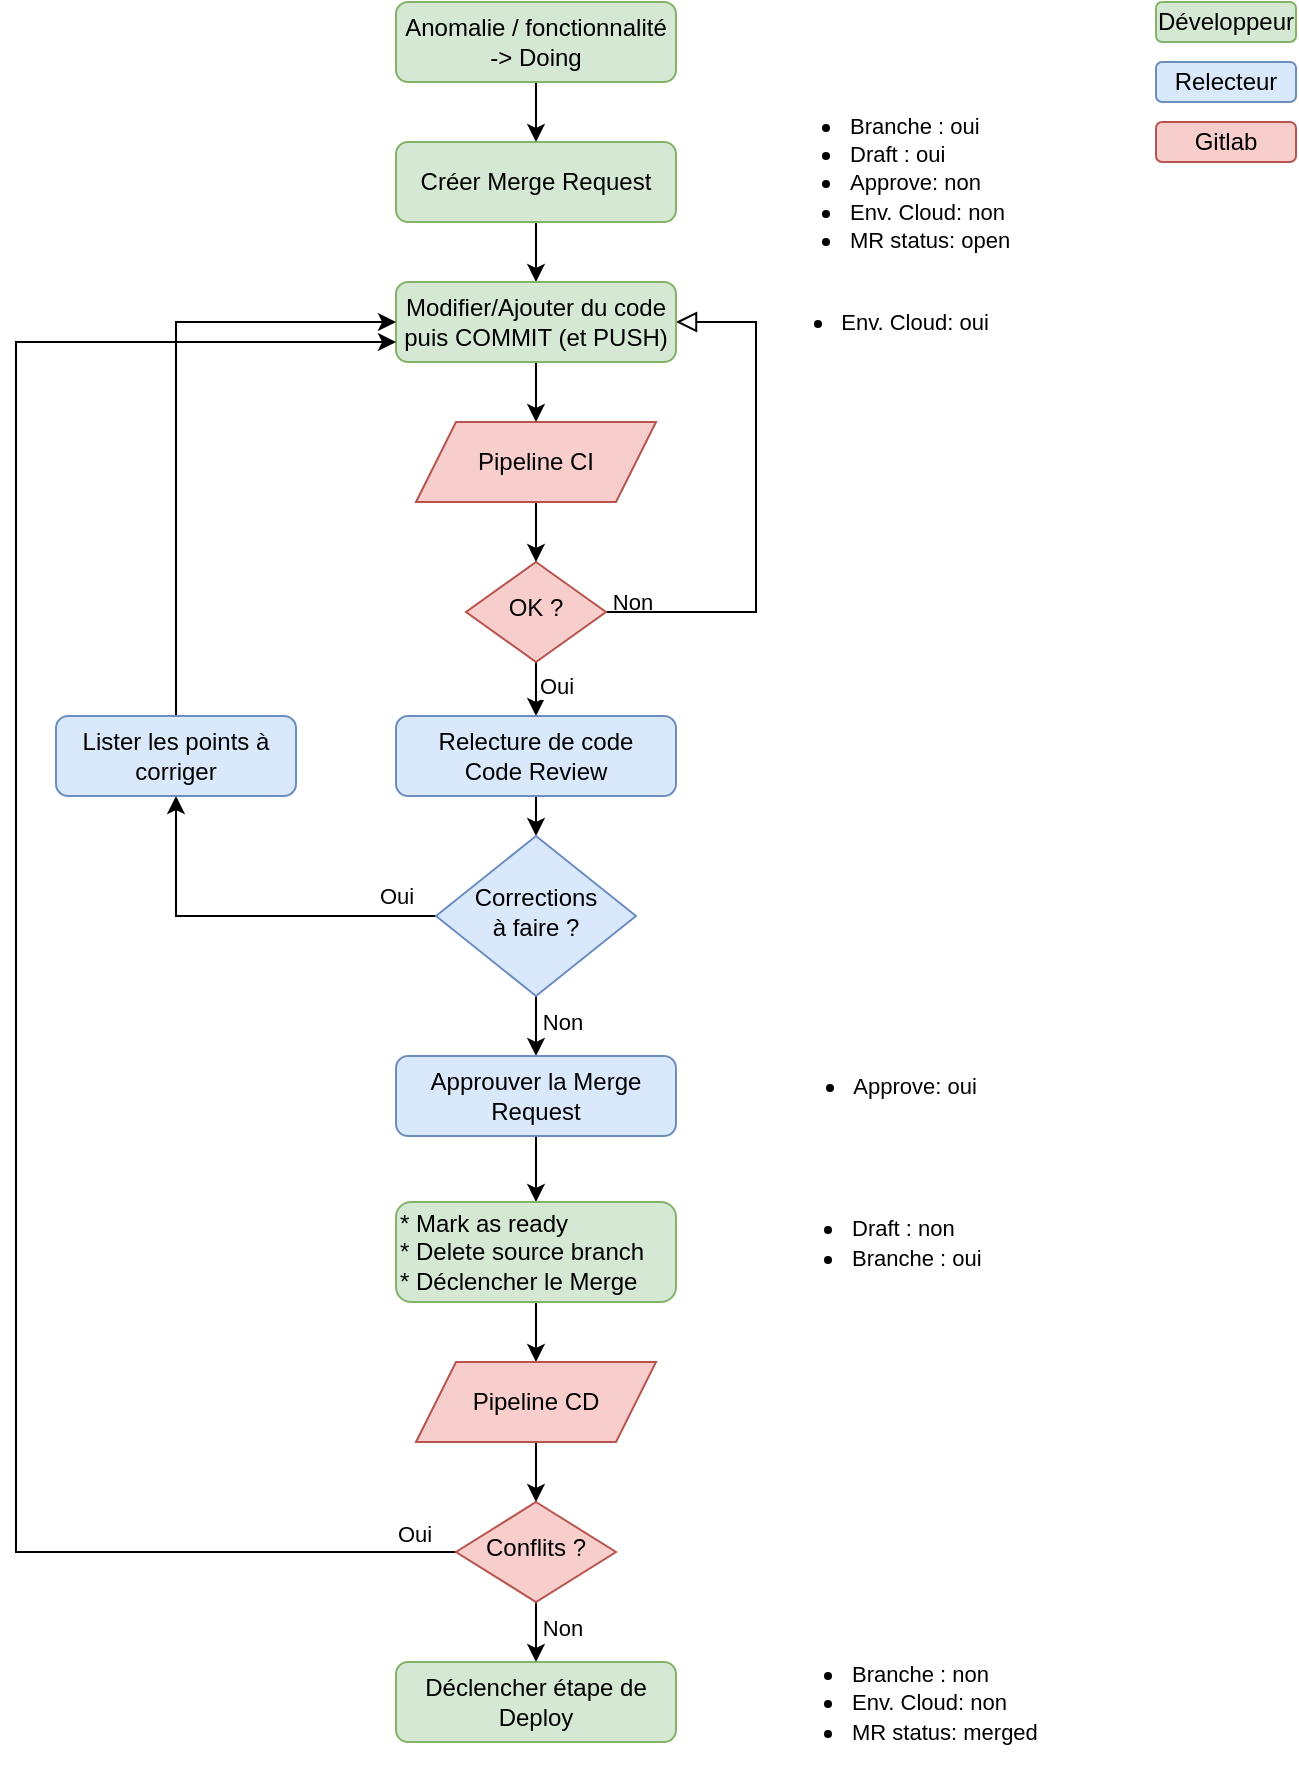 <mxfile version="14.4.2" type="github"><diagram id="C5RBs43oDa-KdzZeNtuy" name="Page-1"><mxGraphModel dx="1298" dy="678" grid="1" gridSize="10" guides="1" tooltips="1" connect="1" arrows="1" fold="1" page="1" pageScale="1" pageWidth="827" pageHeight="1169" math="0" shadow="0"><root><mxCell id="WIyWlLk6GJQsqaUBKTNV-0"/><mxCell id="WIyWlLk6GJQsqaUBKTNV-1" parent="WIyWlLk6GJQsqaUBKTNV-0"/><mxCell id="gV5i5D98TMuErXiniIGf-10" style="edgeStyle=orthogonalEdgeStyle;rounded=0;orthogonalLoop=1;jettySize=auto;html=1;exitX=0.5;exitY=1;exitDx=0;exitDy=0;entryX=0.5;entryY=0;entryDx=0;entryDy=0;" parent="WIyWlLk6GJQsqaUBKTNV-1" source="WIyWlLk6GJQsqaUBKTNV-3" target="gV5i5D98TMuErXiniIGf-0" edge="1"><mxGeometry relative="1" as="geometry"/></mxCell><mxCell id="WIyWlLk6GJQsqaUBKTNV-3" value="Anomalie / fonctionnalité -&amp;gt; Doing" style="rounded=1;whiteSpace=wrap;html=1;fontSize=12;glass=0;strokeWidth=1;shadow=0;fillColor=#d5e8d4;strokeColor=#82b366;" parent="WIyWlLk6GJQsqaUBKTNV-1" vertex="1"><mxGeometry x="260" y="38" width="140" height="40" as="geometry"/></mxCell><mxCell id="WIyWlLk6GJQsqaUBKTNV-5" value="Non" style="edgeStyle=orthogonalEdgeStyle;rounded=0;html=1;jettySize=auto;orthogonalLoop=1;fontSize=11;endArrow=block;endFill=0;endSize=8;strokeWidth=1;shadow=0;labelBackgroundColor=none;entryX=1;entryY=0.5;entryDx=0;entryDy=0;" parent="WIyWlLk6GJQsqaUBKTNV-1" source="WIyWlLk6GJQsqaUBKTNV-6" target="gV5i5D98TMuErXiniIGf-2" edge="1"><mxGeometry x="-0.9" y="5" relative="1" as="geometry"><mxPoint as="offset"/><mxPoint x="580" y="378" as="targetPoint"/><Array as="points"><mxPoint x="440" y="343"/><mxPoint x="440" y="198"/></Array></mxGeometry></mxCell><mxCell id="bUx-FNUD-It8VX0YIIEb-1" style="edgeStyle=orthogonalEdgeStyle;rounded=0;orthogonalLoop=1;jettySize=auto;html=1;exitX=0.5;exitY=1;exitDx=0;exitDy=0;entryX=0.5;entryY=0;entryDx=0;entryDy=0;" parent="WIyWlLk6GJQsqaUBKTNV-1" source="WIyWlLk6GJQsqaUBKTNV-6" target="bUx-FNUD-It8VX0YIIEb-0" edge="1"><mxGeometry relative="1" as="geometry"><mxPoint x="330" y="375" as="sourcePoint"/></mxGeometry></mxCell><mxCell id="bUx-FNUD-It8VX0YIIEb-15" value="Oui" style="edgeLabel;html=1;align=center;verticalAlign=middle;resizable=0;points=[];" parent="bUx-FNUD-It8VX0YIIEb-1" vertex="1" connectable="0"><mxGeometry x="-0.5" y="2" relative="1" as="geometry"><mxPoint x="8" y="5" as="offset"/></mxGeometry></mxCell><mxCell id="WIyWlLk6GJQsqaUBKTNV-6" value="OK ?" style="rhombus;whiteSpace=wrap;html=1;shadow=0;fontFamily=Helvetica;fontSize=12;align=center;strokeWidth=1;spacing=6;spacingTop=-4;fillColor=#f8cecc;strokeColor=#b85450;" parent="WIyWlLk6GJQsqaUBKTNV-1" vertex="1"><mxGeometry x="295" y="318" width="70" height="50" as="geometry"/></mxCell><mxCell id="gV5i5D98TMuErXiniIGf-9" style="edgeStyle=orthogonalEdgeStyle;rounded=0;orthogonalLoop=1;jettySize=auto;html=1;exitX=0.5;exitY=1;exitDx=0;exitDy=0;entryX=0.5;entryY=0;entryDx=0;entryDy=0;" parent="WIyWlLk6GJQsqaUBKTNV-1" source="gV5i5D98TMuErXiniIGf-0" target="gV5i5D98TMuErXiniIGf-2" edge="1"><mxGeometry relative="1" as="geometry"/></mxCell><mxCell id="gV5i5D98TMuErXiniIGf-0" value="Créer Merge Request" style="rounded=1;whiteSpace=wrap;html=1;fontSize=12;glass=0;strokeWidth=1;shadow=0;fillColor=#d5e8d4;strokeColor=#82b366;" parent="WIyWlLk6GJQsqaUBKTNV-1" vertex="1"><mxGeometry x="260" y="108" width="140" height="40" as="geometry"/></mxCell><mxCell id="bUx-FNUD-It8VX0YIIEb-3" style="edgeStyle=orthogonalEdgeStyle;rounded=0;orthogonalLoop=1;jettySize=auto;html=1;exitX=0.5;exitY=1;exitDx=0;exitDy=0;entryX=0.5;entryY=0;entryDx=0;entryDy=0;" parent="WIyWlLk6GJQsqaUBKTNV-1" source="gV5i5D98TMuErXiniIGf-2" target="bUx-FNUD-It8VX0YIIEb-2" edge="1"><mxGeometry relative="1" as="geometry"/></mxCell><mxCell id="gV5i5D98TMuErXiniIGf-2" value="Modifier/Ajouter du code puis COMMIT (et PUSH)" style="rounded=1;whiteSpace=wrap;html=1;fontSize=12;glass=0;strokeWidth=1;shadow=0;fillColor=#d5e8d4;strokeColor=#82b366;" parent="WIyWlLk6GJQsqaUBKTNV-1" vertex="1"><mxGeometry x="260" y="178" width="140" height="40" as="geometry"/></mxCell><mxCell id="bUx-FNUD-It8VX0YIIEb-6" style="edgeStyle=orthogonalEdgeStyle;rounded=0;orthogonalLoop=1;jettySize=auto;html=1;exitX=0.5;exitY=1;exitDx=0;exitDy=0;entryX=0.5;entryY=0;entryDx=0;entryDy=0;" parent="WIyWlLk6GJQsqaUBKTNV-1" source="bUx-FNUD-It8VX0YIIEb-0" target="bUx-FNUD-It8VX0YIIEb-5" edge="1"><mxGeometry relative="1" as="geometry"/></mxCell><mxCell id="bUx-FNUD-It8VX0YIIEb-0" value="&lt;div&gt;Relecture de code&lt;/div&gt;&lt;div&gt;Code Review&lt;br&gt;&lt;/div&gt;" style="rounded=1;whiteSpace=wrap;html=1;fontSize=12;glass=0;strokeWidth=1;shadow=0;fillColor=#dae8fc;strokeColor=#6c8ebf;" parent="WIyWlLk6GJQsqaUBKTNV-1" vertex="1"><mxGeometry x="260" y="395" width="140" height="40" as="geometry"/></mxCell><mxCell id="bUx-FNUD-It8VX0YIIEb-4" style="edgeStyle=orthogonalEdgeStyle;rounded=0;orthogonalLoop=1;jettySize=auto;html=1;exitX=0.5;exitY=1;exitDx=0;exitDy=0;entryX=0.5;entryY=0;entryDx=0;entryDy=0;" parent="WIyWlLk6GJQsqaUBKTNV-1" source="bUx-FNUD-It8VX0YIIEb-2" target="WIyWlLk6GJQsqaUBKTNV-6" edge="1"><mxGeometry relative="1" as="geometry"/></mxCell><mxCell id="bUx-FNUD-It8VX0YIIEb-2" value="Pipeline CI" style="shape=parallelogram;perimeter=parallelogramPerimeter;whiteSpace=wrap;html=1;fixedSize=1;fillColor=#f8cecc;strokeColor=#b85450;" parent="WIyWlLk6GJQsqaUBKTNV-1" vertex="1"><mxGeometry x="270" y="248" width="120" height="40" as="geometry"/></mxCell><mxCell id="bUx-FNUD-It8VX0YIIEb-9" style="edgeStyle=orthogonalEdgeStyle;rounded=0;orthogonalLoop=1;jettySize=auto;html=1;exitX=0;exitY=0.5;exitDx=0;exitDy=0;entryX=0.5;entryY=1;entryDx=0;entryDy=0;" parent="WIyWlLk6GJQsqaUBKTNV-1" source="bUx-FNUD-It8VX0YIIEb-5" target="bUx-FNUD-It8VX0YIIEb-8" edge="1"><mxGeometry relative="1" as="geometry"/></mxCell><mxCell id="bUx-FNUD-It8VX0YIIEb-11" value="&lt;div&gt;Oui&lt;/div&gt;" style="edgeLabel;html=1;align=center;verticalAlign=middle;resizable=0;points=[];" parent="bUx-FNUD-It8VX0YIIEb-9" vertex="1" connectable="0"><mxGeometry x="-0.6" y="1" relative="1" as="geometry"><mxPoint x="18" y="-11" as="offset"/></mxGeometry></mxCell><mxCell id="bUx-FNUD-It8VX0YIIEb-13" style="edgeStyle=orthogonalEdgeStyle;rounded=0;orthogonalLoop=1;jettySize=auto;html=1;exitX=0.5;exitY=1;exitDx=0;exitDy=0;entryX=0.5;entryY=0;entryDx=0;entryDy=0;" parent="WIyWlLk6GJQsqaUBKTNV-1" source="bUx-FNUD-It8VX0YIIEb-5" target="bUx-FNUD-It8VX0YIIEb-12" edge="1"><mxGeometry relative="1" as="geometry"/></mxCell><mxCell id="bUx-FNUD-It8VX0YIIEb-16" value="Non" style="edgeLabel;html=1;align=center;verticalAlign=middle;resizable=0;points=[];" parent="bUx-FNUD-It8VX0YIIEb-13" vertex="1" connectable="0"><mxGeometry x="-0.133" y="2" relative="1" as="geometry"><mxPoint x="11" as="offset"/></mxGeometry></mxCell><mxCell id="bUx-FNUD-It8VX0YIIEb-5" value="&lt;div&gt;Corrections &lt;br&gt;&lt;/div&gt;&lt;div&gt;à faire ?&lt;/div&gt;" style="rhombus;whiteSpace=wrap;html=1;shadow=0;fontFamily=Helvetica;fontSize=12;align=center;strokeWidth=1;spacing=6;spacingTop=-4;fillColor=#dae8fc;strokeColor=#6c8ebf;" parent="WIyWlLk6GJQsqaUBKTNV-1" vertex="1"><mxGeometry x="280" y="455" width="100" height="80" as="geometry"/></mxCell><mxCell id="bUx-FNUD-It8VX0YIIEb-7" style="edgeStyle=orthogonalEdgeStyle;rounded=0;orthogonalLoop=1;jettySize=auto;html=1;exitX=0.5;exitY=1;exitDx=0;exitDy=0;" parent="WIyWlLk6GJQsqaUBKTNV-1" source="bUx-FNUD-It8VX0YIIEb-5" target="bUx-FNUD-It8VX0YIIEb-5" edge="1"><mxGeometry relative="1" as="geometry"/></mxCell><mxCell id="bUx-FNUD-It8VX0YIIEb-10" style="edgeStyle=orthogonalEdgeStyle;rounded=0;orthogonalLoop=1;jettySize=auto;html=1;exitX=0.5;exitY=0;exitDx=0;exitDy=0;entryX=0;entryY=0.5;entryDx=0;entryDy=0;" parent="WIyWlLk6GJQsqaUBKTNV-1" source="bUx-FNUD-It8VX0YIIEb-8" target="gV5i5D98TMuErXiniIGf-2" edge="1"><mxGeometry relative="1" as="geometry"/></mxCell><mxCell id="bUx-FNUD-It8VX0YIIEb-8" value="Lister les points à corriger" style="rounded=1;whiteSpace=wrap;html=1;fontSize=12;glass=0;strokeWidth=1;shadow=0;fillColor=#dae8fc;strokeColor=#6c8ebf;" parent="WIyWlLk6GJQsqaUBKTNV-1" vertex="1"><mxGeometry x="90" y="395" width="120" height="40" as="geometry"/></mxCell><mxCell id="bUx-FNUD-It8VX0YIIEb-18" style="edgeStyle=orthogonalEdgeStyle;rounded=0;orthogonalLoop=1;jettySize=auto;html=1;exitX=0.5;exitY=1;exitDx=0;exitDy=0;entryX=0.5;entryY=0;entryDx=0;entryDy=0;" parent="WIyWlLk6GJQsqaUBKTNV-1" source="bUx-FNUD-It8VX0YIIEb-12" target="bUx-FNUD-It8VX0YIIEb-17" edge="1"><mxGeometry relative="1" as="geometry"/></mxCell><mxCell id="bUx-FNUD-It8VX0YIIEb-12" value="Approuver la Merge Request" style="rounded=1;whiteSpace=wrap;html=1;fontSize=12;glass=0;strokeWidth=1;shadow=0;fillColor=#dae8fc;strokeColor=#6c8ebf;" parent="WIyWlLk6GJQsqaUBKTNV-1" vertex="1"><mxGeometry x="260" y="565" width="140" height="40" as="geometry"/></mxCell><mxCell id="bUx-FNUD-It8VX0YIIEb-26" style="edgeStyle=orthogonalEdgeStyle;rounded=0;orthogonalLoop=1;jettySize=auto;html=1;exitX=0.5;exitY=1;exitDx=0;exitDy=0;entryX=0.5;entryY=0;entryDx=0;entryDy=0;" parent="WIyWlLk6GJQsqaUBKTNV-1" source="bUx-FNUD-It8VX0YIIEb-17" target="bUx-FNUD-It8VX0YIIEb-23" edge="1"><mxGeometry relative="1" as="geometry"/></mxCell><mxCell id="bUx-FNUD-It8VX0YIIEb-17" value="&lt;div align=&quot;left&quot;&gt;* Mark as ready&lt;/div&gt;&lt;div align=&quot;left&quot;&gt;* Delete source branch&lt;/div&gt;&lt;div align=&quot;left&quot;&gt;* Déclencher le Merge&lt;br&gt;&lt;/div&gt;" style="rounded=1;whiteSpace=wrap;html=1;fontSize=12;glass=0;strokeWidth=1;shadow=0;fillColor=#d5e8d4;strokeColor=#82b366;align=left;" parent="WIyWlLk6GJQsqaUBKTNV-1" vertex="1"><mxGeometry x="260" y="638" width="140" height="50" as="geometry"/></mxCell><mxCell id="bUx-FNUD-It8VX0YIIEb-21" style="edgeStyle=orthogonalEdgeStyle;rounded=0;orthogonalLoop=1;jettySize=auto;html=1;exitX=0;exitY=0.5;exitDx=0;exitDy=0;entryX=0;entryY=0.75;entryDx=0;entryDy=0;" parent="WIyWlLk6GJQsqaUBKTNV-1" source="bUx-FNUD-It8VX0YIIEb-19" target="gV5i5D98TMuErXiniIGf-2" edge="1"><mxGeometry relative="1" as="geometry"><Array as="points"><mxPoint x="70" y="813"/><mxPoint x="70" y="208"/></Array></mxGeometry></mxCell><mxCell id="bUx-FNUD-It8VX0YIIEb-22" value="Oui" style="edgeLabel;html=1;align=center;verticalAlign=middle;resizable=0;points=[];" parent="bUx-FNUD-It8VX0YIIEb-21" vertex="1" connectable="0"><mxGeometry x="-0.905" y="1" relative="1" as="geometry"><mxPoint x="26.76" y="-10" as="offset"/></mxGeometry></mxCell><mxCell id="bUx-FNUD-It8VX0YIIEb-29" style="edgeStyle=orthogonalEdgeStyle;rounded=0;orthogonalLoop=1;jettySize=auto;html=1;exitX=0.5;exitY=1;exitDx=0;exitDy=0;entryX=0.5;entryY=0;entryDx=0;entryDy=0;" parent="WIyWlLk6GJQsqaUBKTNV-1" source="bUx-FNUD-It8VX0YIIEb-19" target="bUx-FNUD-It8VX0YIIEb-28" edge="1"><mxGeometry relative="1" as="geometry"/></mxCell><mxCell id="bUx-FNUD-It8VX0YIIEb-30" value="Non" style="edgeLabel;html=1;align=center;verticalAlign=middle;resizable=0;points=[];" parent="bUx-FNUD-It8VX0YIIEb-29" vertex="1" connectable="0"><mxGeometry x="-0.124" relative="1" as="geometry"><mxPoint x="13" as="offset"/></mxGeometry></mxCell><mxCell id="bUx-FNUD-It8VX0YIIEb-19" value="Conflits ?" style="rhombus;whiteSpace=wrap;html=1;shadow=0;fontFamily=Helvetica;fontSize=12;align=center;strokeWidth=1;spacing=6;spacingTop=-4;fillColor=#f8cecc;strokeColor=#b85450;" parent="WIyWlLk6GJQsqaUBKTNV-1" vertex="1"><mxGeometry x="290" y="788" width="80" height="50" as="geometry"/></mxCell><mxCell id="bUx-FNUD-It8VX0YIIEb-27" style="edgeStyle=orthogonalEdgeStyle;rounded=0;orthogonalLoop=1;jettySize=auto;html=1;exitX=0.5;exitY=1;exitDx=0;exitDy=0;entryX=0.5;entryY=0;entryDx=0;entryDy=0;" parent="WIyWlLk6GJQsqaUBKTNV-1" source="bUx-FNUD-It8VX0YIIEb-23" target="bUx-FNUD-It8VX0YIIEb-19" edge="1"><mxGeometry relative="1" as="geometry"/></mxCell><mxCell id="bUx-FNUD-It8VX0YIIEb-23" value="Pipeline CD" style="shape=parallelogram;perimeter=parallelogramPerimeter;whiteSpace=wrap;html=1;fixedSize=1;fillColor=#f8cecc;strokeColor=#b85450;" parent="WIyWlLk6GJQsqaUBKTNV-1" vertex="1"><mxGeometry x="270" y="718" width="120" height="40" as="geometry"/></mxCell><mxCell id="bUx-FNUD-It8VX0YIIEb-28" value="Déclencher étape de Deploy" style="rounded=1;whiteSpace=wrap;html=1;fontSize=12;glass=0;strokeWidth=1;shadow=0;fillColor=#d5e8d4;strokeColor=#82b366;" parent="WIyWlLk6GJQsqaUBKTNV-1" vertex="1"><mxGeometry x="260" y="868" width="140" height="40" as="geometry"/></mxCell><mxCell id="bUx-FNUD-It8VX0YIIEb-31" value="Développeur" style="rounded=1;whiteSpace=wrap;html=1;fontSize=12;glass=0;strokeWidth=1;shadow=0;fillColor=#d5e8d4;strokeColor=#82b366;" parent="WIyWlLk6GJQsqaUBKTNV-1" vertex="1"><mxGeometry x="640" y="38" width="70" height="20" as="geometry"/></mxCell><mxCell id="bUx-FNUD-It8VX0YIIEb-32" value="Relecteur" style="rounded=1;whiteSpace=wrap;html=1;fontSize=12;glass=0;strokeWidth=1;shadow=0;fillColor=#dae8fc;strokeColor=#6c8ebf;" parent="WIyWlLk6GJQsqaUBKTNV-1" vertex="1"><mxGeometry x="640" y="68" width="70" height="20" as="geometry"/></mxCell><mxCell id="bUx-FNUD-It8VX0YIIEb-33" value="Gitlab" style="rounded=1;whiteSpace=wrap;html=1;fontSize=12;glass=0;strokeWidth=1;shadow=0;fillColor=#f8cecc;strokeColor=#b85450;" parent="WIyWlLk6GJQsqaUBKTNV-1" vertex="1"><mxGeometry x="640" y="98" width="70" height="20" as="geometry"/></mxCell><mxCell id="bUx-FNUD-It8VX0YIIEb-34" value="&lt;div align=&quot;left&quot;&gt;&lt;ul&gt;&lt;li&gt;&lt;font style=&quot;font-size: 11px&quot;&gt;Branche : oui&lt;/font&gt;&lt;/li&gt;&lt;li&gt;&lt;div&gt;&lt;font style=&quot;font-size: 11px&quot;&gt;Draft : oui&lt;/font&gt;&lt;/div&gt;&lt;/li&gt;&lt;li&gt;&lt;font style=&quot;font-size: 11px&quot;&gt;Approve: non&lt;/font&gt;&lt;/li&gt;&lt;li&gt;&lt;font style=&quot;font-size: 11px&quot;&gt;Env. Cloud: non&lt;/font&gt;&lt;/li&gt;&lt;li&gt;&lt;font style=&quot;font-size: 11px&quot;&gt;MR status: open&lt;br&gt;&lt;/font&gt;&lt;/li&gt;&lt;/ul&gt;&lt;/div&gt;" style="text;html=1;align=left;verticalAlign=middle;resizable=0;points=[];autosize=1;" parent="WIyWlLk6GJQsqaUBKTNV-1" vertex="1"><mxGeometry x="445" y="78" width="140" height="100" as="geometry"/></mxCell><mxCell id="bUx-FNUD-It8VX0YIIEb-35" value="&lt;ul&gt;&lt;li&gt;&lt;font style=&quot;font-size: 11px&quot;&gt;Env. Cloud: oui&lt;br&gt;&lt;/font&gt;&lt;/li&gt;&lt;/ul&gt;" style="text;html=1;align=center;verticalAlign=middle;resizable=0;points=[];autosize=1;" parent="WIyWlLk6GJQsqaUBKTNV-1" vertex="1"><mxGeometry x="434" y="178" width="130" height="40" as="geometry"/></mxCell><mxCell id="bUx-FNUD-It8VX0YIIEb-36" value="&lt;ul&gt;&lt;li&gt;&lt;font style=&quot;font-size: 11px&quot;&gt;Approve: oui&lt;/font&gt;&lt;/li&gt;&lt;/ul&gt;" style="text;html=1;align=center;verticalAlign=middle;resizable=0;points=[];autosize=1;" parent="WIyWlLk6GJQsqaUBKTNV-1" vertex="1"><mxGeometry x="439" y="560" width="120" height="40" as="geometry"/></mxCell><mxCell id="bUx-FNUD-It8VX0YIIEb-37" value="&lt;div align=&quot;left&quot;&gt;&lt;ul&gt;&lt;li&gt;&lt;font style=&quot;font-size: 11px&quot;&gt;Draft : non&lt;/font&gt;&lt;/li&gt;&lt;li&gt;&lt;div&gt;&lt;font style=&quot;font-size: 11px&quot;&gt;Branche : oui&lt;br&gt;&lt;/font&gt;&lt;/div&gt;&lt;/li&gt;&lt;/ul&gt;&lt;/div&gt;" style="text;html=1;align=left;verticalAlign=middle;resizable=0;points=[];autosize=1;" parent="WIyWlLk6GJQsqaUBKTNV-1" vertex="1"><mxGeometry x="446" y="628" width="120" height="60" as="geometry"/></mxCell><mxCell id="bUx-FNUD-It8VX0YIIEb-38" value="&lt;div align=&quot;left&quot;&gt;&lt;ul&gt;&lt;li&gt;&lt;font style=&quot;font-size: 11px&quot;&gt;Branche : non&lt;/font&gt;&lt;/li&gt;&lt;li&gt;&lt;font style=&quot;font-size: 11px&quot;&gt;Env. Cloud: non&lt;/font&gt;&lt;/li&gt;&lt;li&gt;&lt;font style=&quot;font-size: 11px&quot;&gt;MR status: merged&lt;br&gt;&lt;/font&gt;&lt;/li&gt;&lt;/ul&gt;&lt;/div&gt;" style="text;html=1;align=left;verticalAlign=middle;resizable=0;points=[];autosize=1;" parent="WIyWlLk6GJQsqaUBKTNV-1" vertex="1"><mxGeometry x="446" y="853" width="150" height="70" as="geometry"/></mxCell></root></mxGraphModel></diagram></mxfile>